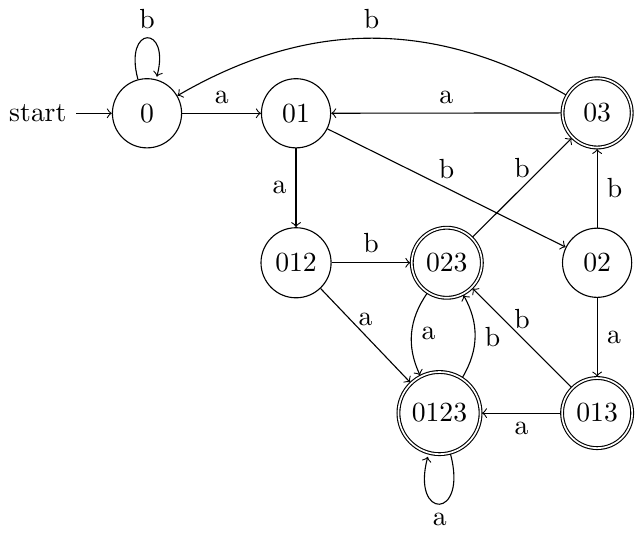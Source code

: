 \documentclass[tikz]{standalone}
\usetikzlibrary{arrows, automata, calc, positioning}
\begin{document}
\begin{tikzpicture}
    \node[state, initial] (0) at (0,0) {0};
    \node[state] (01) [right=of 0] {01};
    \node[state] (012) [below=of 01] {012};
    \node[state,accepting] (023) [right=of 012] {023};
    \node[state] (02) [right=of 023] {02};
    \node[state,accepting] (013) [below=of 02] {013};
    \node[state,accepting] (03) [above=of 02] {03};
    \node[state,accepting] (0123) [left=of 013] {0123};

    \path[->]
        (0) edge [loop above] node [above] {b} (0)
        (0) edge node [above] {a} (01)
        (01) edge node [left] {a} (012)
        (01) edge node [above] {b} (02)
        (012) edge node [above] {a} (0123)
        (012) edge node [above] {b} (023)
        (023) edge [bend right] node [right] {a} (0123)
        (023) edge node [above] {b} (03)
        (0123) edge [loop below] node [below] {a} (0123)
        (0123) edge [bend right] node [right] {b} (023)
        (02) edge node [right] {a} (013)
        (02) edge node [right] {b} (03)
        (013) edge node [below] {a} (0123)
        (013) edge node [above] {b} (023)
        (03) edge node [above] {a} (01)
        (03) edge [bend right] node [above] {b} (0);
\end{tikzpicture}
\end{document}
